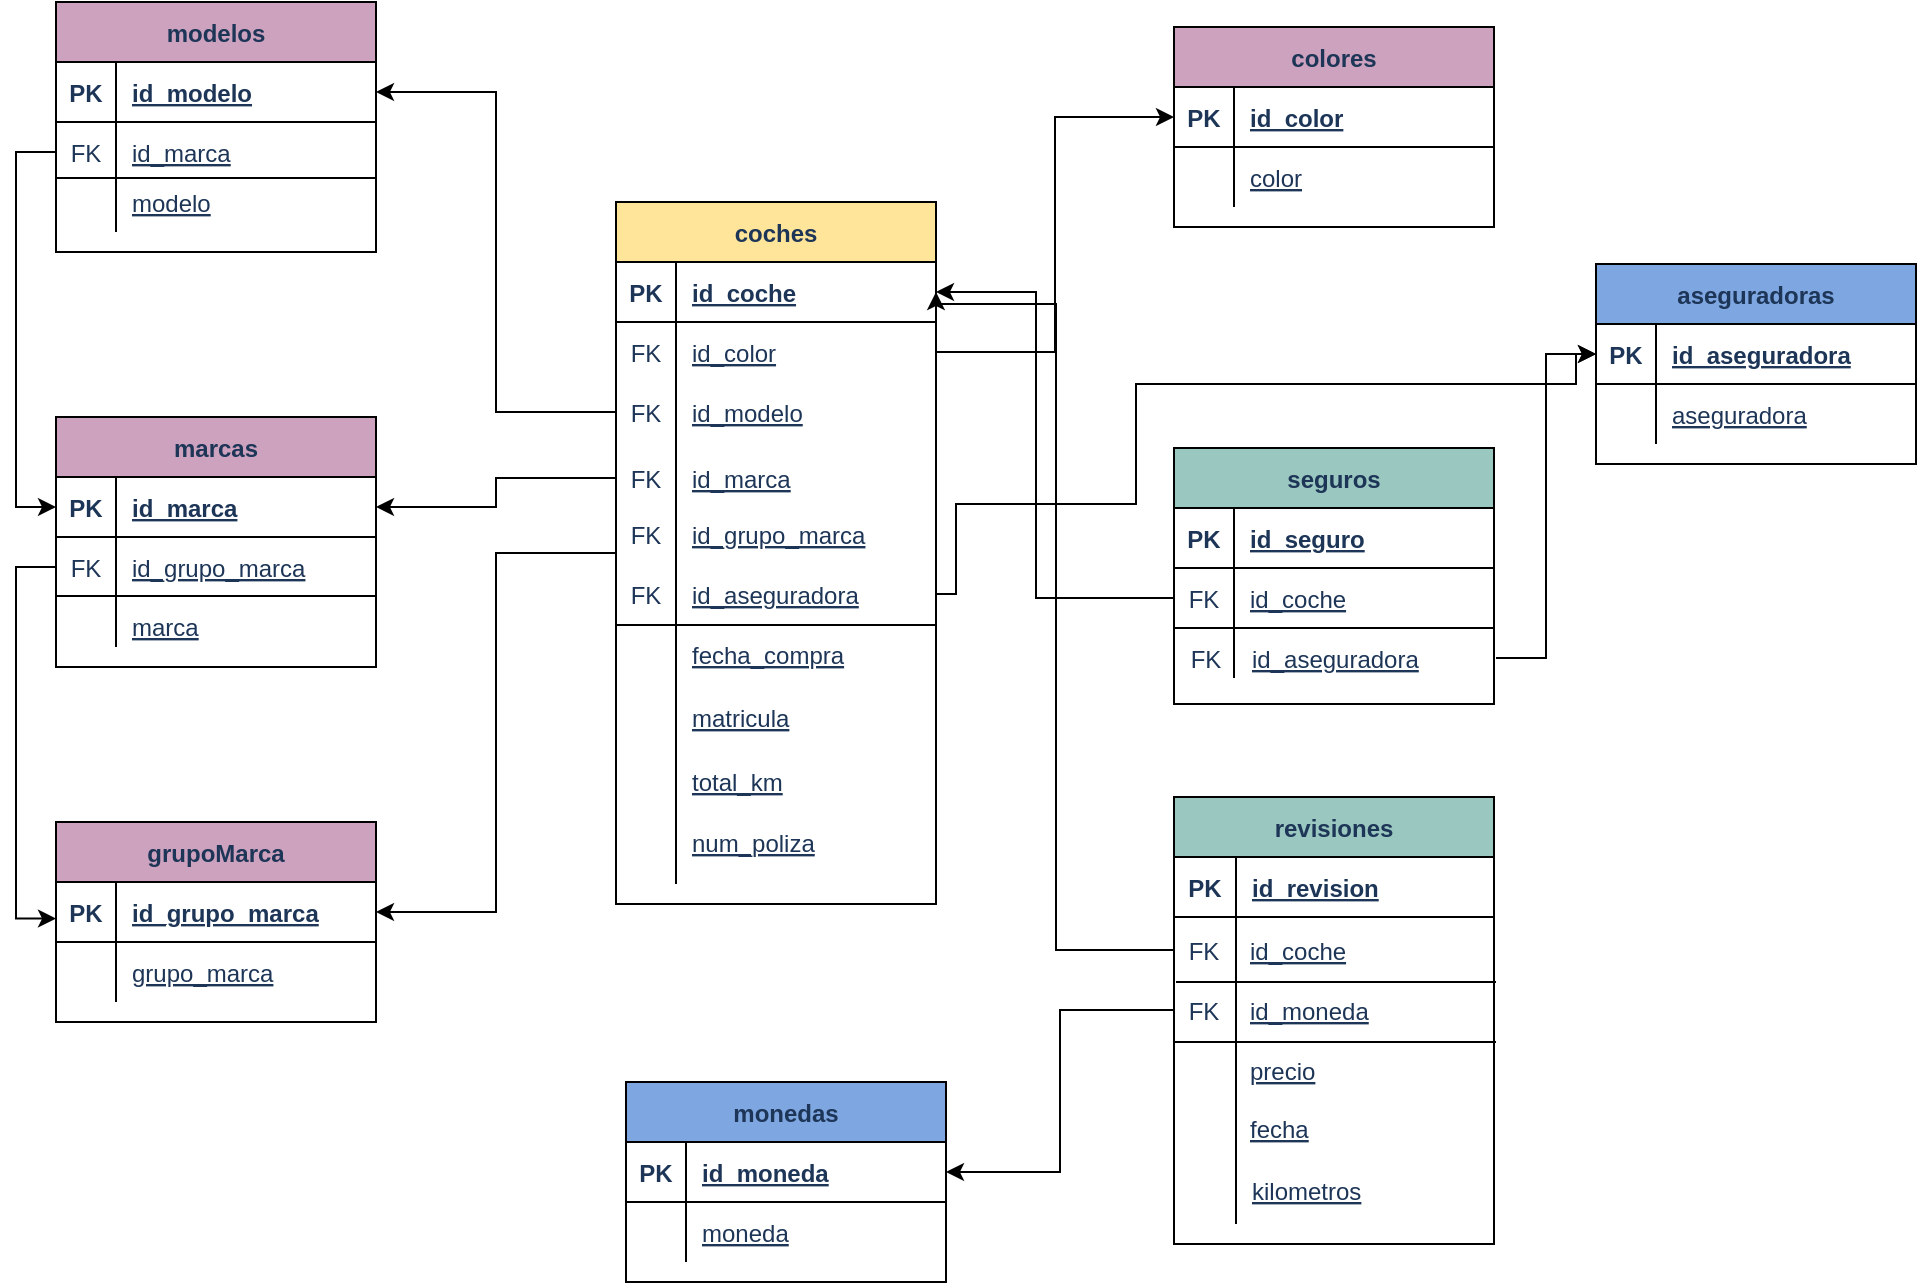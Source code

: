 <mxfile version="20.3.0" type="device"><diagram id="R2lEEEUBdFMjLlhIrx00" name="Page-1"><mxGraphModel dx="1325" dy="1385" grid="0" gridSize="10" guides="1" tooltips="1" connect="1" arrows="1" fold="1" page="0" pageScale="1" pageWidth="1100" pageHeight="850" background="#FFFFFF" math="0" shadow="0" extFonts="Permanent Marker^https://fonts.googleapis.com/css?family=Permanent+Marker"><root><mxCell id="0"/><mxCell id="1" parent="0"/><mxCell id="XB_DXnhtGI7jEv6hA_KQ-132" style="edgeStyle=orthogonalEdgeStyle;rounded=0;orthogonalLoop=1;jettySize=auto;html=1;entryX=1;entryY=0.5;entryDx=0;entryDy=0;strokeColor=#000000;fontColor=#1D3557;labelBackgroundColor=#F1FAEE;" parent="1" source="C-vyLk0tnHw3VtMMgP7b-13" target="XB_DXnhtGI7jEv6hA_KQ-62" edge="1"><mxGeometry relative="1" as="geometry"/></mxCell><mxCell id="C-vyLk0tnHw3VtMMgP7b-13" value="coches" style="shape=table;startSize=30;container=1;collapsible=1;childLayout=tableLayout;fixedRows=1;rowLines=0;fontStyle=1;align=center;resizeLast=1;fillColor=#FFE599;strokeColor=#000000;fontColor=#1D3557;rounded=0;" parent="1" vertex="1"><mxGeometry x="376" y="191" width="160" height="351" as="geometry"/></mxCell><mxCell id="C-vyLk0tnHw3VtMMgP7b-14" value="" style="shape=partialRectangle;collapsible=0;dropTarget=0;pointerEvents=0;fillColor=none;points=[[0,0.5],[1,0.5]];portConstraint=eastwest;top=0;left=0;right=0;bottom=1;strokeColor=#000000;fontColor=#1D3557;rounded=0;" parent="C-vyLk0tnHw3VtMMgP7b-13" vertex="1"><mxGeometry y="30" width="160" height="30" as="geometry"/></mxCell><mxCell id="C-vyLk0tnHw3VtMMgP7b-15" value="PK" style="shape=partialRectangle;overflow=hidden;connectable=0;fillColor=none;top=0;left=0;bottom=0;right=0;fontStyle=1;strokeColor=#000000;fontColor=#1D3557;rounded=0;" parent="C-vyLk0tnHw3VtMMgP7b-14" vertex="1"><mxGeometry width="30" height="30" as="geometry"><mxRectangle width="30" height="30" as="alternateBounds"/></mxGeometry></mxCell><mxCell id="C-vyLk0tnHw3VtMMgP7b-16" value="id_coche" style="shape=partialRectangle;overflow=hidden;connectable=0;fillColor=none;top=0;left=0;bottom=0;right=0;align=left;spacingLeft=6;fontStyle=5;strokeColor=#000000;fontColor=#1D3557;rounded=0;" parent="C-vyLk0tnHw3VtMMgP7b-14" vertex="1"><mxGeometry x="30" width="130" height="30" as="geometry"><mxRectangle width="130" height="30" as="alternateBounds"/></mxGeometry></mxCell><mxCell id="C-vyLk0tnHw3VtMMgP7b-17" value="" style="shape=partialRectangle;collapsible=0;dropTarget=0;pointerEvents=0;fillColor=none;points=[[0,0.5],[1,0.5]];portConstraint=eastwest;top=0;left=0;right=0;bottom=0;strokeColor=#000000;fontColor=#1D3557;rounded=0;" parent="C-vyLk0tnHw3VtMMgP7b-13" vertex="1"><mxGeometry y="60" width="160" height="30" as="geometry"/></mxCell><mxCell id="C-vyLk0tnHw3VtMMgP7b-18" value="FK" style="shape=partialRectangle;overflow=hidden;connectable=0;fillColor=none;top=0;left=0;bottom=0;right=0;strokeColor=#000000;fontColor=#1D3557;rounded=0;" parent="C-vyLk0tnHw3VtMMgP7b-17" vertex="1"><mxGeometry width="30" height="30" as="geometry"><mxRectangle width="30" height="30" as="alternateBounds"/></mxGeometry></mxCell><mxCell id="C-vyLk0tnHw3VtMMgP7b-19" value="id_color" style="shape=partialRectangle;overflow=hidden;connectable=0;fillColor=none;top=0;left=0;bottom=0;right=0;align=left;spacingLeft=6;fontStyle=4;strokeColor=#000000;fontColor=#1D3557;rounded=0;" parent="C-vyLk0tnHw3VtMMgP7b-17" vertex="1"><mxGeometry x="30" width="130" height="30" as="geometry"><mxRectangle width="130" height="30" as="alternateBounds"/></mxGeometry></mxCell><mxCell id="C-vyLk0tnHw3VtMMgP7b-20" value="" style="shape=partialRectangle;collapsible=0;dropTarget=0;pointerEvents=0;fillColor=none;points=[[0,0.5],[1,0.5]];portConstraint=eastwest;top=0;left=0;right=0;bottom=0;strokeColor=#000000;fontColor=#1D3557;rounded=0;" parent="C-vyLk0tnHw3VtMMgP7b-13" vertex="1"><mxGeometry y="90" width="160" height="30" as="geometry"/></mxCell><mxCell id="C-vyLk0tnHw3VtMMgP7b-21" value="FK" style="shape=partialRectangle;overflow=hidden;connectable=0;fillColor=none;top=0;left=0;bottom=0;right=0;strokeColor=#000000;fontColor=#1D3557;rounded=0;" parent="C-vyLk0tnHw3VtMMgP7b-20" vertex="1"><mxGeometry width="30" height="30" as="geometry"><mxRectangle width="30" height="30" as="alternateBounds"/></mxGeometry></mxCell><mxCell id="C-vyLk0tnHw3VtMMgP7b-22" value="id_modelo" style="shape=partialRectangle;overflow=hidden;connectable=0;fillColor=none;top=0;left=0;bottom=0;right=0;align=left;spacingLeft=6;fontStyle=4;strokeColor=#000000;fontColor=#1D3557;rounded=0;" parent="C-vyLk0tnHw3VtMMgP7b-20" vertex="1"><mxGeometry x="30" width="130" height="30" as="geometry"><mxRectangle width="130" height="30" as="alternateBounds"/></mxGeometry></mxCell><mxCell id="C-vyLk0tnHw3VtMMgP7b-23" value="colores" style="shape=table;startSize=30;container=1;collapsible=1;childLayout=tableLayout;fixedRows=1;rowLines=0;fontStyle=1;align=center;resizeLast=1;fillColor=#CDA2BE;strokeColor=#000000;fontColor=#1D3557;rounded=0;" parent="1" vertex="1"><mxGeometry x="655" y="103.5" width="160" height="100" as="geometry"/></mxCell><mxCell id="C-vyLk0tnHw3VtMMgP7b-24" value="" style="shape=partialRectangle;collapsible=0;dropTarget=0;pointerEvents=0;fillColor=none;points=[[0,0.5],[1,0.5]];portConstraint=eastwest;top=0;left=0;right=0;bottom=1;strokeColor=#000000;fontColor=#1D3557;rounded=0;" parent="C-vyLk0tnHw3VtMMgP7b-23" vertex="1"><mxGeometry y="30" width="160" height="30" as="geometry"/></mxCell><mxCell id="C-vyLk0tnHw3VtMMgP7b-25" value="PK" style="shape=partialRectangle;overflow=hidden;connectable=0;fillColor=none;top=0;left=0;bottom=0;right=0;fontStyle=1;strokeColor=#000000;fontColor=#1D3557;rounded=0;" parent="C-vyLk0tnHw3VtMMgP7b-24" vertex="1"><mxGeometry width="30" height="30" as="geometry"><mxRectangle width="30" height="30" as="alternateBounds"/></mxGeometry></mxCell><mxCell id="C-vyLk0tnHw3VtMMgP7b-26" value="id_color" style="shape=partialRectangle;overflow=hidden;connectable=0;fillColor=none;top=0;left=0;bottom=0;right=0;align=left;spacingLeft=6;fontStyle=5;strokeColor=#000000;fontColor=#1D3557;rounded=0;" parent="C-vyLk0tnHw3VtMMgP7b-24" vertex="1"><mxGeometry x="30" width="130" height="30" as="geometry"><mxRectangle width="130" height="30" as="alternateBounds"/></mxGeometry></mxCell><mxCell id="C-vyLk0tnHw3VtMMgP7b-27" value="" style="shape=partialRectangle;collapsible=0;dropTarget=0;pointerEvents=0;fillColor=none;points=[[0,0.5],[1,0.5]];portConstraint=eastwest;top=0;left=0;right=0;bottom=0;strokeColor=#000000;fontColor=#1D3557;rounded=0;" parent="C-vyLk0tnHw3VtMMgP7b-23" vertex="1"><mxGeometry y="60" width="160" height="30" as="geometry"/></mxCell><mxCell id="C-vyLk0tnHw3VtMMgP7b-28" value="" style="shape=partialRectangle;overflow=hidden;connectable=0;fillColor=none;top=0;left=0;bottom=0;right=0;strokeColor=#000000;fontColor=#1D3557;rounded=0;" parent="C-vyLk0tnHw3VtMMgP7b-27" vertex="1"><mxGeometry width="30" height="30" as="geometry"><mxRectangle width="30" height="30" as="alternateBounds"/></mxGeometry></mxCell><mxCell id="C-vyLk0tnHw3VtMMgP7b-29" value="color" style="shape=partialRectangle;overflow=hidden;connectable=0;fillColor=none;top=0;left=0;bottom=0;right=0;align=left;spacingLeft=6;fontStyle=4;strokeColor=#000000;fontColor=#1D3557;rounded=0;" parent="C-vyLk0tnHw3VtMMgP7b-27" vertex="1"><mxGeometry x="30" width="130" height="30" as="geometry"><mxRectangle width="130" height="30" as="alternateBounds"/></mxGeometry></mxCell><mxCell id="XB_DXnhtGI7jEv6hA_KQ-11" value="" style="endArrow=none;html=1;rounded=0;strokeColor=#000000;fontColor=#1D3557;labelBackgroundColor=#F1FAEE;" parent="1" edge="1"><mxGeometry width="50" height="50" relative="1" as="geometry"><mxPoint x="406" y="532" as="sourcePoint"/><mxPoint x="406" y="261" as="targetPoint"/></mxGeometry></mxCell><mxCell id="XB_DXnhtGI7jEv6hA_KQ-21" value="" style="endArrow=none;html=1;rounded=0;strokeColor=#000000;fontColor=#1D3557;labelBackgroundColor=#F1FAEE;" parent="1" edge="1"><mxGeometry width="50" height="50" relative="1" as="geometry"><mxPoint x="376" y="402.55" as="sourcePoint"/><mxPoint x="536" y="402.55" as="targetPoint"/></mxGeometry></mxCell><mxCell id="XB_DXnhtGI7jEv6hA_KQ-23" value="matricula" style="shape=partialRectangle;overflow=hidden;connectable=0;fillColor=none;top=0;left=0;bottom=0;right=0;align=left;spacingLeft=6;fontStyle=4;strokeColor=#000000;fontColor=#1D3557;rounded=0;" parent="1" vertex="1"><mxGeometry x="406" y="432" width="129.64" height="33" as="geometry"><mxRectangle width="220" height="30" as="alternateBounds"/></mxGeometry></mxCell><mxCell id="XB_DXnhtGI7jEv6hA_KQ-24" value="fecha_compra" style="shape=partialRectangle;overflow=hidden;connectable=0;fillColor=none;top=0;left=0;bottom=0;right=0;align=left;spacingLeft=6;fontStyle=4;strokeColor=#000000;fontColor=#1D3557;rounded=0;" parent="1" vertex="1"><mxGeometry x="406" y="402" width="110" height="30" as="geometry"><mxRectangle width="220" height="30" as="alternateBounds"/></mxGeometry></mxCell><mxCell id="XB_DXnhtGI7jEv6hA_KQ-25" value="total_km" style="shape=partialRectangle;overflow=hidden;connectable=0;fillColor=none;top=0;left=0;bottom=0;right=0;align=left;spacingLeft=6;fontStyle=4;strokeColor=#000000;fontColor=#1D3557;rounded=0;" parent="1" vertex="1"><mxGeometry x="406" y="465" width="121.79" height="31" as="geometry"><mxRectangle width="220" height="30" as="alternateBounds"/></mxGeometry></mxCell><mxCell id="XB_DXnhtGI7jEv6hA_KQ-30" value="modelos" style="shape=table;startSize=30;container=1;collapsible=1;childLayout=tableLayout;fixedRows=1;rowLines=0;fontStyle=1;align=center;resizeLast=1;fillColor=#CDA2BE;strokeColor=#000000;fontColor=#1D3557;rounded=0;" parent="1" vertex="1"><mxGeometry x="96" y="91" width="160" height="125" as="geometry"><mxRectangle x="160" y="89" width="84" height="30" as="alternateBounds"/></mxGeometry></mxCell><mxCell id="XB_DXnhtGI7jEv6hA_KQ-31" value="" style="shape=partialRectangle;collapsible=0;dropTarget=0;pointerEvents=0;fillColor=none;points=[[0,0.5],[1,0.5]];portConstraint=eastwest;top=0;left=0;right=0;bottom=1;strokeColor=#000000;fontColor=#1D3557;rounded=0;" parent="XB_DXnhtGI7jEv6hA_KQ-30" vertex="1"><mxGeometry y="30" width="160" height="30" as="geometry"/></mxCell><mxCell id="XB_DXnhtGI7jEv6hA_KQ-32" value="PK" style="shape=partialRectangle;overflow=hidden;connectable=0;fillColor=none;top=0;left=0;bottom=0;right=0;fontStyle=1;strokeColor=#000000;fontColor=#1D3557;rounded=0;" parent="XB_DXnhtGI7jEv6hA_KQ-31" vertex="1"><mxGeometry width="30" height="30" as="geometry"><mxRectangle width="30" height="30" as="alternateBounds"/></mxGeometry></mxCell><mxCell id="XB_DXnhtGI7jEv6hA_KQ-33" value="id_modelo" style="shape=partialRectangle;overflow=hidden;connectable=0;fillColor=none;top=0;left=0;bottom=0;right=0;align=left;spacingLeft=6;fontStyle=5;strokeColor=#000000;fontColor=#1D3557;rounded=0;" parent="XB_DXnhtGI7jEv6hA_KQ-31" vertex="1"><mxGeometry x="30" width="130" height="30" as="geometry"><mxRectangle width="130" height="30" as="alternateBounds"/></mxGeometry></mxCell><mxCell id="XB_DXnhtGI7jEv6hA_KQ-34" value="" style="shape=partialRectangle;collapsible=0;dropTarget=0;pointerEvents=0;fillColor=none;points=[[0,0.5],[1,0.5]];portConstraint=eastwest;top=0;left=0;right=0;bottom=0;strokeColor=#000000;fontColor=#1D3557;rounded=0;" parent="XB_DXnhtGI7jEv6hA_KQ-30" vertex="1"><mxGeometry y="60" width="160" height="30" as="geometry"/></mxCell><mxCell id="XB_DXnhtGI7jEv6hA_KQ-35" value="FK" style="shape=partialRectangle;overflow=hidden;connectable=0;fillColor=none;top=0;left=0;bottom=0;right=0;strokeColor=#000000;fontColor=#1D3557;rounded=0;" parent="XB_DXnhtGI7jEv6hA_KQ-34" vertex="1"><mxGeometry width="30" height="30" as="geometry"><mxRectangle width="30" height="30" as="alternateBounds"/></mxGeometry></mxCell><mxCell id="XB_DXnhtGI7jEv6hA_KQ-36" value="id_marca" style="shape=partialRectangle;overflow=hidden;connectable=0;fillColor=none;top=0;left=0;bottom=0;right=0;align=left;spacingLeft=6;fontStyle=4;strokeColor=#000000;fontColor=#1D3557;rounded=0;" parent="XB_DXnhtGI7jEv6hA_KQ-34" vertex="1"><mxGeometry x="30" width="130" height="30" as="geometry"><mxRectangle width="130" height="30" as="alternateBounds"/></mxGeometry></mxCell><mxCell id="XB_DXnhtGI7jEv6hA_KQ-37" value="modelo" style="shape=partialRectangle;overflow=hidden;connectable=0;fillColor=none;top=0;left=0;bottom=0;right=0;align=left;spacingLeft=6;fontStyle=4;strokeColor=#000000;fontColor=#1D3557;rounded=0;" parent="1" vertex="1"><mxGeometry x="126" y="176" width="130" height="30" as="geometry"><mxRectangle width="130" height="30" as="alternateBounds"/></mxGeometry></mxCell><mxCell id="XB_DXnhtGI7jEv6hA_KQ-39" value="" style="endArrow=none;html=1;rounded=0;strokeColor=#000000;fontColor=#1D3557;labelBackgroundColor=#F1FAEE;" parent="1" edge="1"><mxGeometry width="50" height="50" relative="1" as="geometry"><mxPoint x="96" y="179" as="sourcePoint"/><mxPoint x="256" y="179" as="targetPoint"/></mxGeometry></mxCell><mxCell id="XB_DXnhtGI7jEv6hA_KQ-40" value="" style="endArrow=none;html=1;rounded=0;strokeColor=#000000;fontColor=#1D3557;labelBackgroundColor=#F1FAEE;" parent="1" edge="1"><mxGeometry width="50" height="50" relative="1" as="geometry"><mxPoint x="126" y="126" as="sourcePoint"/><mxPoint x="126" y="206" as="targetPoint"/></mxGeometry></mxCell><mxCell id="XB_DXnhtGI7jEv6hA_KQ-41" value="marcas" style="shape=table;startSize=30;container=1;collapsible=1;childLayout=tableLayout;fixedRows=1;rowLines=0;fontStyle=1;align=center;resizeLast=1;fillColor=#CDA2BE;strokeColor=#000000;fontColor=#1D3557;rounded=0;" parent="1" vertex="1"><mxGeometry x="96" y="298.5" width="160" height="125" as="geometry"/></mxCell><mxCell id="XB_DXnhtGI7jEv6hA_KQ-42" value="" style="shape=partialRectangle;collapsible=0;dropTarget=0;pointerEvents=0;fillColor=none;points=[[0,0.5],[1,0.5]];portConstraint=eastwest;top=0;left=0;right=0;bottom=1;strokeColor=#000000;fontColor=#1D3557;rounded=0;" parent="XB_DXnhtGI7jEv6hA_KQ-41" vertex="1"><mxGeometry y="30" width="160" height="30" as="geometry"/></mxCell><mxCell id="XB_DXnhtGI7jEv6hA_KQ-43" value="PK" style="shape=partialRectangle;overflow=hidden;connectable=0;fillColor=none;top=0;left=0;bottom=0;right=0;fontStyle=1;strokeColor=#000000;fontColor=#1D3557;rounded=0;" parent="XB_DXnhtGI7jEv6hA_KQ-42" vertex="1"><mxGeometry width="30" height="30" as="geometry"><mxRectangle width="30" height="30" as="alternateBounds"/></mxGeometry></mxCell><mxCell id="XB_DXnhtGI7jEv6hA_KQ-44" value="id_marca" style="shape=partialRectangle;overflow=hidden;connectable=0;fillColor=none;top=0;left=0;bottom=0;right=0;align=left;spacingLeft=6;fontStyle=5;strokeColor=#000000;fontColor=#1D3557;rounded=0;" parent="XB_DXnhtGI7jEv6hA_KQ-42" vertex="1"><mxGeometry x="30" width="130" height="30" as="geometry"><mxRectangle width="130" height="30" as="alternateBounds"/></mxGeometry></mxCell><mxCell id="XB_DXnhtGI7jEv6hA_KQ-45" value="" style="shape=partialRectangle;collapsible=0;dropTarget=0;pointerEvents=0;fillColor=none;points=[[0,0.5],[1,0.5]];portConstraint=eastwest;top=0;left=0;right=0;bottom=0;strokeColor=#000000;fontColor=#1D3557;rounded=0;" parent="XB_DXnhtGI7jEv6hA_KQ-41" vertex="1"><mxGeometry y="60" width="160" height="30" as="geometry"/></mxCell><mxCell id="XB_DXnhtGI7jEv6hA_KQ-46" value="FK" style="shape=partialRectangle;overflow=hidden;connectable=0;fillColor=none;top=0;left=0;bottom=0;right=0;strokeColor=#000000;fontColor=#1D3557;rounded=0;" parent="XB_DXnhtGI7jEv6hA_KQ-45" vertex="1"><mxGeometry width="30" height="30" as="geometry"><mxRectangle width="30" height="30" as="alternateBounds"/></mxGeometry></mxCell><mxCell id="XB_DXnhtGI7jEv6hA_KQ-47" value="id_grupo_marca" style="shape=partialRectangle;overflow=hidden;connectable=0;fillColor=none;top=0;left=0;bottom=0;right=0;align=left;spacingLeft=6;fontStyle=4;strokeColor=#000000;fontColor=#1D3557;rounded=0;" parent="XB_DXnhtGI7jEv6hA_KQ-45" vertex="1"><mxGeometry x="30" width="130" height="30" as="geometry"><mxRectangle width="130" height="30" as="alternateBounds"/></mxGeometry></mxCell><mxCell id="XB_DXnhtGI7jEv6hA_KQ-48" value="marca" style="shape=partialRectangle;overflow=hidden;connectable=0;fillColor=none;top=0;left=0;bottom=0;right=0;align=left;spacingLeft=6;fontStyle=4;strokeColor=#000000;fontColor=#1D3557;rounded=0;" parent="1" vertex="1"><mxGeometry x="126" y="388" width="130" height="30" as="geometry"><mxRectangle width="130" height="30" as="alternateBounds"/></mxGeometry></mxCell><mxCell id="XB_DXnhtGI7jEv6hA_KQ-49" value="" style="endArrow=none;html=1;rounded=0;strokeColor=#000000;fontColor=#1D3557;labelBackgroundColor=#F1FAEE;" parent="1" edge="1"><mxGeometry width="50" height="50" relative="1" as="geometry"><mxPoint x="96" y="388" as="sourcePoint"/><mxPoint x="256" y="388" as="targetPoint"/></mxGeometry></mxCell><mxCell id="XB_DXnhtGI7jEv6hA_KQ-50" value="" style="endArrow=none;html=1;rounded=0;strokeColor=#000000;fontColor=#1D3557;labelBackgroundColor=#F1FAEE;" parent="1" edge="1"><mxGeometry width="50" height="50" relative="1" as="geometry"><mxPoint x="126" y="333.5" as="sourcePoint"/><mxPoint x="126" y="413.5" as="targetPoint"/></mxGeometry></mxCell><mxCell id="XB_DXnhtGI7jEv6hA_KQ-61" value="grupoMarca" style="shape=table;startSize=30;container=1;collapsible=1;childLayout=tableLayout;fixedRows=1;rowLines=0;fontStyle=1;align=center;resizeLast=1;fillColor=#CDA2BE;strokeColor=#000000;fontColor=#1D3557;rounded=0;" parent="1" vertex="1"><mxGeometry x="96" y="501" width="160" height="100" as="geometry"/></mxCell><mxCell id="XB_DXnhtGI7jEv6hA_KQ-62" value="" style="shape=partialRectangle;collapsible=0;dropTarget=0;pointerEvents=0;fillColor=none;points=[[0,0.5],[1,0.5]];portConstraint=eastwest;top=0;left=0;right=0;bottom=1;strokeColor=#000000;fontColor=#1D3557;rounded=0;" parent="XB_DXnhtGI7jEv6hA_KQ-61" vertex="1"><mxGeometry y="30" width="160" height="30" as="geometry"/></mxCell><mxCell id="XB_DXnhtGI7jEv6hA_KQ-63" value="PK" style="shape=partialRectangle;overflow=hidden;connectable=0;fillColor=none;top=0;left=0;bottom=0;right=0;fontStyle=1;strokeColor=#000000;fontColor=#1D3557;rounded=0;" parent="XB_DXnhtGI7jEv6hA_KQ-62" vertex="1"><mxGeometry width="30" height="30" as="geometry"><mxRectangle width="30" height="30" as="alternateBounds"/></mxGeometry></mxCell><mxCell id="XB_DXnhtGI7jEv6hA_KQ-64" value="id_grupo_marca" style="shape=partialRectangle;overflow=hidden;connectable=0;fillColor=none;top=0;left=0;bottom=0;right=0;align=left;spacingLeft=6;fontStyle=5;strokeColor=#000000;fontColor=#1D3557;rounded=0;" parent="XB_DXnhtGI7jEv6hA_KQ-62" vertex="1"><mxGeometry x="30" width="130" height="30" as="geometry"><mxRectangle width="130" height="30" as="alternateBounds"/></mxGeometry></mxCell><mxCell id="XB_DXnhtGI7jEv6hA_KQ-65" value="" style="shape=partialRectangle;collapsible=0;dropTarget=0;pointerEvents=0;fillColor=none;points=[[0,0.5],[1,0.5]];portConstraint=eastwest;top=0;left=0;right=0;bottom=0;strokeColor=#000000;fontColor=#1D3557;rounded=0;" parent="XB_DXnhtGI7jEv6hA_KQ-61" vertex="1"><mxGeometry y="60" width="160" height="30" as="geometry"/></mxCell><mxCell id="XB_DXnhtGI7jEv6hA_KQ-66" value="" style="shape=partialRectangle;overflow=hidden;connectable=0;fillColor=none;top=0;left=0;bottom=0;right=0;strokeColor=#000000;fontColor=#1D3557;rounded=0;" parent="XB_DXnhtGI7jEv6hA_KQ-65" vertex="1"><mxGeometry width="30" height="30" as="geometry"><mxRectangle width="30" height="30" as="alternateBounds"/></mxGeometry></mxCell><mxCell id="XB_DXnhtGI7jEv6hA_KQ-67" value="grupo_marca" style="shape=partialRectangle;overflow=hidden;connectable=0;fillColor=none;top=0;left=0;bottom=0;right=0;align=left;spacingLeft=6;fontStyle=4;strokeColor=#000000;fontColor=#1D3557;rounded=0;" parent="XB_DXnhtGI7jEv6hA_KQ-65" vertex="1"><mxGeometry x="30" width="130" height="30" as="geometry"><mxRectangle width="130" height="30" as="alternateBounds"/></mxGeometry></mxCell><mxCell id="XB_DXnhtGI7jEv6hA_KQ-76" value="revisiones" style="shape=table;startSize=30;container=1;collapsible=1;childLayout=tableLayout;fixedRows=1;rowLines=0;fontStyle=1;align=center;resizeLast=1;fillColor=#9AC7BF;strokeColor=#000000;fontColor=#1D3557;rounded=0;" parent="1" vertex="1"><mxGeometry x="655" y="488.5" width="160" height="223.5" as="geometry"/></mxCell><mxCell id="XB_DXnhtGI7jEv6hA_KQ-77" value="" style="shape=partialRectangle;collapsible=0;dropTarget=0;pointerEvents=0;fillColor=none;points=[[0,0.5],[1,0.5]];portConstraint=eastwest;top=0;left=0;right=0;bottom=1;strokeColor=#000000;fontColor=#1D3557;rounded=0;" parent="XB_DXnhtGI7jEv6hA_KQ-76" vertex="1"><mxGeometry y="30" width="160" height="30" as="geometry"/></mxCell><mxCell id="XB_DXnhtGI7jEv6hA_KQ-78" value="PK" style="shape=partialRectangle;overflow=hidden;connectable=0;fillColor=none;top=0;left=0;bottom=0;right=0;fontStyle=1;strokeColor=#000000;fontColor=#1D3557;rounded=0;" parent="XB_DXnhtGI7jEv6hA_KQ-77" vertex="1"><mxGeometry width="31" height="30" as="geometry"><mxRectangle width="31" height="30" as="alternateBounds"/></mxGeometry></mxCell><mxCell id="XB_DXnhtGI7jEv6hA_KQ-79" value="id_revision" style="shape=partialRectangle;overflow=hidden;connectable=0;fillColor=none;top=0;left=0;bottom=0;right=0;align=left;spacingLeft=6;fontStyle=5;strokeColor=#000000;fontColor=#1D3557;rounded=0;" parent="XB_DXnhtGI7jEv6hA_KQ-77" vertex="1"><mxGeometry x="31" width="129" height="30" as="geometry"><mxRectangle width="129" height="30" as="alternateBounds"/></mxGeometry></mxCell><mxCell id="XB_DXnhtGI7jEv6hA_KQ-80" value="" style="shape=partialRectangle;collapsible=0;dropTarget=0;pointerEvents=0;fillColor=none;points=[[0,0.5],[1,0.5]];portConstraint=eastwest;top=0;left=0;right=0;bottom=0;strokeColor=#000000;fontColor=#1D3557;rounded=0;" parent="XB_DXnhtGI7jEv6hA_KQ-76" vertex="1"><mxGeometry y="60" width="160" height="30" as="geometry"/></mxCell><mxCell id="XB_DXnhtGI7jEv6hA_KQ-81" value="" style="shape=partialRectangle;overflow=hidden;connectable=0;fillColor=none;top=0;left=0;bottom=0;right=0;fontStyle=1;strokeColor=#000000;fontColor=#1D3557;rounded=0;" parent="XB_DXnhtGI7jEv6hA_KQ-80" vertex="1"><mxGeometry width="31" height="30" as="geometry"><mxRectangle width="31" height="30" as="alternateBounds"/></mxGeometry></mxCell><mxCell id="XB_DXnhtGI7jEv6hA_KQ-82" value="" style="shape=partialRectangle;overflow=hidden;connectable=0;fillColor=none;top=0;left=0;bottom=0;right=0;align=left;spacingLeft=6;fontStyle=5;strokeColor=#000000;fontColor=#1D3557;rounded=0;" parent="XB_DXnhtGI7jEv6hA_KQ-80" vertex="1"><mxGeometry x="31" width="129" height="30" as="geometry"><mxRectangle width="129" height="30" as="alternateBounds"/></mxGeometry></mxCell><mxCell id="XB_DXnhtGI7jEv6hA_KQ-87" value="seguros" style="shape=table;startSize=30;container=1;collapsible=1;childLayout=tableLayout;fixedRows=1;rowLines=0;fontStyle=1;align=center;resizeLast=1;fillColor=#9AC7BF;strokeColor=#000000;fontColor=#1D3557;rounded=0;" parent="1" vertex="1"><mxGeometry x="655" y="314" width="160" height="128" as="geometry"/></mxCell><mxCell id="XB_DXnhtGI7jEv6hA_KQ-88" value="" style="shape=partialRectangle;collapsible=0;dropTarget=0;pointerEvents=0;fillColor=none;points=[[0,0.5],[1,0.5]];portConstraint=eastwest;top=0;left=0;right=0;bottom=1;strokeColor=#000000;fontColor=#1D3557;rounded=0;" parent="XB_DXnhtGI7jEv6hA_KQ-87" vertex="1"><mxGeometry y="30" width="160" height="30" as="geometry"/></mxCell><mxCell id="XB_DXnhtGI7jEv6hA_KQ-89" value="PK" style="shape=partialRectangle;overflow=hidden;connectable=0;fillColor=none;top=0;left=0;bottom=0;right=0;fontStyle=1;strokeColor=#000000;fontColor=#1D3557;rounded=0;" parent="XB_DXnhtGI7jEv6hA_KQ-88" vertex="1"><mxGeometry width="30" height="30" as="geometry"><mxRectangle width="30" height="30" as="alternateBounds"/></mxGeometry></mxCell><mxCell id="XB_DXnhtGI7jEv6hA_KQ-90" value="id_seguro" style="shape=partialRectangle;overflow=hidden;connectable=0;fillColor=none;top=0;left=0;bottom=0;right=0;align=left;spacingLeft=6;fontStyle=5;strokeColor=#000000;fontColor=#1D3557;rounded=0;" parent="XB_DXnhtGI7jEv6hA_KQ-88" vertex="1"><mxGeometry x="30" width="130" height="30" as="geometry"><mxRectangle width="130" height="30" as="alternateBounds"/></mxGeometry></mxCell><mxCell id="XB_DXnhtGI7jEv6hA_KQ-91" value="" style="shape=partialRectangle;collapsible=0;dropTarget=0;pointerEvents=0;fillColor=none;points=[[0,0.5],[1,0.5]];portConstraint=eastwest;top=0;left=0;right=0;bottom=0;strokeColor=#000000;fontColor=#1D3557;rounded=0;" parent="XB_DXnhtGI7jEv6hA_KQ-87" vertex="1"><mxGeometry y="60" width="160" height="30" as="geometry"/></mxCell><mxCell id="XB_DXnhtGI7jEv6hA_KQ-92" value="FK" style="shape=partialRectangle;overflow=hidden;connectable=0;fillColor=none;top=0;left=0;bottom=0;right=0;strokeColor=#000000;fontColor=#1D3557;rounded=0;" parent="XB_DXnhtGI7jEv6hA_KQ-91" vertex="1"><mxGeometry width="30" height="30" as="geometry"><mxRectangle width="30" height="30" as="alternateBounds"/></mxGeometry></mxCell><mxCell id="XB_DXnhtGI7jEv6hA_KQ-93" value="id_coche" style="shape=partialRectangle;overflow=hidden;connectable=0;fillColor=none;top=0;left=0;bottom=0;right=0;align=left;spacingLeft=6;fontStyle=4;strokeColor=#000000;fontColor=#1D3557;rounded=0;" parent="XB_DXnhtGI7jEv6hA_KQ-91" vertex="1"><mxGeometry x="30" width="130" height="30" as="geometry"><mxRectangle width="130" height="30" as="alternateBounds"/></mxGeometry></mxCell><mxCell id="XB_DXnhtGI7jEv6hA_KQ-95" value="" style="endArrow=none;html=1;rounded=0;strokeColor=#000000;fontColor=#1D3557;labelBackgroundColor=#F1FAEE;" parent="1" edge="1"><mxGeometry width="50" height="50" relative="1" as="geometry"><mxPoint x="655" y="404" as="sourcePoint"/><mxPoint x="815" y="404" as="targetPoint"/></mxGeometry></mxCell><mxCell id="XB_DXnhtGI7jEv6hA_KQ-96" value="" style="endArrow=none;html=1;rounded=0;strokeColor=#000000;fontColor=#1D3557;labelBackgroundColor=#F1FAEE;" parent="1" edge="1"><mxGeometry width="50" height="50" relative="1" as="geometry"><mxPoint x="685" y="349" as="sourcePoint"/><mxPoint x="685" y="429" as="targetPoint"/></mxGeometry></mxCell><mxCell id="XB_DXnhtGI7jEv6hA_KQ-98" value="" style="endArrow=none;html=1;rounded=0;strokeColor=#000000;fontColor=#1D3557;labelBackgroundColor=#F1FAEE;" parent="1" edge="1"><mxGeometry width="50" height="50" relative="1" as="geometry"><mxPoint x="656" y="581" as="sourcePoint"/><mxPoint x="816.0" y="581" as="targetPoint"/></mxGeometry></mxCell><mxCell id="XB_DXnhtGI7jEv6hA_KQ-99" value="" style="endArrow=none;html=1;rounded=0;exitX=0.185;exitY=0.049;exitDx=0;exitDy=0;exitPerimeter=0;strokeColor=#000000;fontColor=#1D3557;labelBackgroundColor=#F1FAEE;" parent="1" edge="1"><mxGeometry width="50" height="50" relative="1" as="geometry"><mxPoint x="686" y="519.97" as="sourcePoint"/><mxPoint x="686" y="702" as="targetPoint"/></mxGeometry></mxCell><mxCell id="XB_DXnhtGI7jEv6hA_KQ-100" value="" style="shape=partialRectangle;overflow=hidden;connectable=0;fillColor=none;top=0;left=0;bottom=0;right=0;align=left;spacingLeft=6;fontStyle=4;strokeColor=#000000;fontColor=#1D3557;rounded=0;" parent="1" vertex="1"><mxGeometry x="826" y="632" width="130" height="30" as="geometry"><mxRectangle width="130" height="30" as="alternateBounds"/></mxGeometry></mxCell><mxCell id="XB_DXnhtGI7jEv6hA_KQ-103" value="" style="endArrow=none;html=1;rounded=0;strokeColor=#000000;fontColor=#1D3557;labelBackgroundColor=#F1FAEE;" parent="1" edge="1"><mxGeometry width="50" height="50" relative="1" as="geometry"><mxPoint x="655" y="611" as="sourcePoint"/><mxPoint x="816" y="611" as="targetPoint"/></mxGeometry></mxCell><mxCell id="XB_DXnhtGI7jEv6hA_KQ-104" value="fecha" style="shape=partialRectangle;overflow=hidden;connectable=0;fillColor=none;top=0;left=0;bottom=0;right=0;align=left;spacingLeft=6;fontStyle=4;strokeColor=#000000;fontColor=#1D3557;rounded=0;" parent="1" vertex="1"><mxGeometry x="685" y="639" width="130" height="30" as="geometry"><mxRectangle width="130" height="30" as="alternateBounds"/></mxGeometry></mxCell><mxCell id="XB_DXnhtGI7jEv6hA_KQ-105" value="kilometros" style="shape=partialRectangle;overflow=hidden;connectable=0;fillColor=none;top=0;left=0;bottom=0;right=0;align=left;spacingLeft=6;fontStyle=4;strokeColor=#000000;fontColor=#1D3557;rounded=0;" parent="1" vertex="1"><mxGeometry x="686" y="669" width="129" height="32" as="geometry"><mxRectangle width="130" height="30" as="alternateBounds"/></mxGeometry></mxCell><mxCell id="XB_DXnhtGI7jEv6hA_KQ-106" value="precio" style="shape=partialRectangle;overflow=hidden;connectable=0;fillColor=none;top=0;left=0;bottom=0;right=0;align=left;spacingLeft=6;fontStyle=4;strokeColor=#000000;fontColor=#1D3557;rounded=0;" parent="1" vertex="1"><mxGeometry x="685" y="610" width="130" height="30" as="geometry"><mxRectangle width="130" height="30" as="alternateBounds"/></mxGeometry></mxCell><mxCell id="XB_DXnhtGI7jEv6hA_KQ-109" value="monedas" style="shape=table;startSize=30;container=1;collapsible=1;childLayout=tableLayout;fixedRows=1;rowLines=0;fontStyle=1;align=center;resizeLast=1;fillColor=#7EA6E0;strokeColor=#000000;fontColor=#1D3557;rounded=0;" parent="1" vertex="1"><mxGeometry x="381" y="631" width="160" height="100" as="geometry"/></mxCell><mxCell id="XB_DXnhtGI7jEv6hA_KQ-110" value="" style="shape=partialRectangle;collapsible=0;dropTarget=0;pointerEvents=0;fillColor=none;points=[[0,0.5],[1,0.5]];portConstraint=eastwest;top=0;left=0;right=0;bottom=1;strokeColor=#000000;fontColor=#1D3557;rounded=0;" parent="XB_DXnhtGI7jEv6hA_KQ-109" vertex="1"><mxGeometry y="30" width="160" height="30" as="geometry"/></mxCell><mxCell id="XB_DXnhtGI7jEv6hA_KQ-111" value="PK" style="shape=partialRectangle;overflow=hidden;connectable=0;fillColor=none;top=0;left=0;bottom=0;right=0;fontStyle=1;strokeColor=#000000;fontColor=#1D3557;rounded=0;" parent="XB_DXnhtGI7jEv6hA_KQ-110" vertex="1"><mxGeometry width="30" height="30" as="geometry"><mxRectangle width="30" height="30" as="alternateBounds"/></mxGeometry></mxCell><mxCell id="XB_DXnhtGI7jEv6hA_KQ-112" value="id_moneda" style="shape=partialRectangle;overflow=hidden;connectable=0;fillColor=none;top=0;left=0;bottom=0;right=0;align=left;spacingLeft=6;fontStyle=5;strokeColor=#000000;fontColor=#1D3557;rounded=0;" parent="XB_DXnhtGI7jEv6hA_KQ-110" vertex="1"><mxGeometry x="30" width="130" height="30" as="geometry"><mxRectangle width="130" height="30" as="alternateBounds"/></mxGeometry></mxCell><mxCell id="XB_DXnhtGI7jEv6hA_KQ-113" value="" style="shape=partialRectangle;collapsible=0;dropTarget=0;pointerEvents=0;fillColor=none;points=[[0,0.5],[1,0.5]];portConstraint=eastwest;top=0;left=0;right=0;bottom=0;strokeColor=#000000;fontColor=#1D3557;rounded=0;" parent="XB_DXnhtGI7jEv6hA_KQ-109" vertex="1"><mxGeometry y="60" width="160" height="30" as="geometry"/></mxCell><mxCell id="XB_DXnhtGI7jEv6hA_KQ-114" value="" style="shape=partialRectangle;overflow=hidden;connectable=0;fillColor=none;top=0;left=0;bottom=0;right=0;strokeColor=#000000;fontColor=#1D3557;rounded=0;" parent="XB_DXnhtGI7jEv6hA_KQ-113" vertex="1"><mxGeometry width="30" height="30" as="geometry"><mxRectangle width="30" height="30" as="alternateBounds"/></mxGeometry></mxCell><mxCell id="XB_DXnhtGI7jEv6hA_KQ-115" value="moneda" style="shape=partialRectangle;overflow=hidden;connectable=0;fillColor=none;top=0;left=0;bottom=0;right=0;align=left;spacingLeft=6;fontStyle=4;strokeColor=#000000;fontColor=#1D3557;rounded=0;" parent="XB_DXnhtGI7jEv6hA_KQ-113" vertex="1"><mxGeometry x="30" width="130" height="30" as="geometry"><mxRectangle width="130" height="30" as="alternateBounds"/></mxGeometry></mxCell><mxCell id="XB_DXnhtGI7jEv6hA_KQ-120" style="edgeStyle=orthogonalEdgeStyle;rounded=0;orthogonalLoop=1;jettySize=auto;html=1;exitX=1;exitY=0.5;exitDx=0;exitDy=0;entryX=0;entryY=0.5;entryDx=0;entryDy=0;strokeColor=#000000;fontColor=#1D3557;labelBackgroundColor=#F1FAEE;" parent="1" source="C-vyLk0tnHw3VtMMgP7b-17" target="C-vyLk0tnHw3VtMMgP7b-24" edge="1"><mxGeometry relative="1" as="geometry"/></mxCell><mxCell id="XB_DXnhtGI7jEv6hA_KQ-121" style="edgeStyle=orthogonalEdgeStyle;rounded=0;orthogonalLoop=1;jettySize=auto;html=1;exitX=0;exitY=0.5;exitDx=0;exitDy=0;entryX=1;entryY=0.5;entryDx=0;entryDy=0;strokeColor=#000000;fontColor=#1D3557;labelBackgroundColor=#F1FAEE;" parent="1" source="C-vyLk0tnHw3VtMMgP7b-20" target="XB_DXnhtGI7jEv6hA_KQ-31" edge="1"><mxGeometry relative="1" as="geometry"/></mxCell><mxCell id="XB_DXnhtGI7jEv6hA_KQ-128" style="edgeStyle=orthogonalEdgeStyle;rounded=0;orthogonalLoop=1;jettySize=auto;html=1;entryX=1;entryY=0.5;entryDx=0;entryDy=0;strokeColor=#000000;fontColor=#1D3557;labelBackgroundColor=#F1FAEE;" parent="1" source="XB_DXnhtGI7jEv6hA_KQ-124" target="XB_DXnhtGI7jEv6hA_KQ-42" edge="1"><mxGeometry relative="1" as="geometry"/></mxCell><mxCell id="XB_DXnhtGI7jEv6hA_KQ-124" value="" style="shape=partialRectangle;collapsible=0;dropTarget=0;pointerEvents=0;fillColor=none;points=[[0,0.5],[1,0.5]];portConstraint=eastwest;top=0;left=0;right=0;bottom=0;strokeColor=#000000;fontColor=#1D3557;rounded=0;" parent="1" vertex="1"><mxGeometry x="376" y="314" width="160" height="30" as="geometry"/></mxCell><mxCell id="XB_DXnhtGI7jEv6hA_KQ-125" value="FK" style="shape=partialRectangle;overflow=hidden;connectable=0;fillColor=none;top=0;left=0;bottom=0;right=0;strokeColor=#000000;fontColor=#1D3557;rounded=0;" parent="XB_DXnhtGI7jEv6hA_KQ-124" vertex="1"><mxGeometry width="30" height="30" as="geometry"><mxRectangle width="30" height="30" as="alternateBounds"/></mxGeometry></mxCell><mxCell id="XB_DXnhtGI7jEv6hA_KQ-126" value="id_marca" style="shape=partialRectangle;overflow=hidden;connectable=0;fillColor=none;top=0;left=0;bottom=0;right=0;align=left;spacingLeft=6;fontStyle=4;strokeColor=#000000;fontColor=#1D3557;rounded=0;" parent="XB_DXnhtGI7jEv6hA_KQ-124" vertex="1"><mxGeometry x="30" width="130" height="30" as="geometry"><mxRectangle width="130" height="30" as="alternateBounds"/></mxGeometry></mxCell><mxCell id="XB_DXnhtGI7jEv6hA_KQ-129" value="" style="shape=partialRectangle;collapsible=0;dropTarget=0;pointerEvents=0;fillColor=none;points=[[0,0.5],[1,0.5]];portConstraint=eastwest;top=0;left=0;right=0;bottom=0;strokeColor=#000000;fontColor=#1D3557;rounded=0;" parent="1" vertex="1"><mxGeometry x="376" y="342" width="160" height="30" as="geometry"/></mxCell><mxCell id="XB_DXnhtGI7jEv6hA_KQ-130" value="FK" style="shape=partialRectangle;overflow=hidden;connectable=0;fillColor=none;top=0;left=0;bottom=0;right=0;strokeColor=#000000;fontColor=#1D3557;rounded=0;" parent="XB_DXnhtGI7jEv6hA_KQ-129" vertex="1"><mxGeometry width="30" height="30" as="geometry"><mxRectangle width="30" height="30" as="alternateBounds"/></mxGeometry></mxCell><mxCell id="XB_DXnhtGI7jEv6hA_KQ-131" value="id_grupo_marca" style="shape=partialRectangle;overflow=hidden;connectable=0;fillColor=none;top=0;left=0;bottom=0;right=0;align=left;spacingLeft=6;fontStyle=4;strokeColor=#000000;fontColor=#1D3557;rounded=0;" parent="XB_DXnhtGI7jEv6hA_KQ-129" vertex="1"><mxGeometry x="30" width="130" height="30" as="geometry"><mxRectangle width="130" height="30" as="alternateBounds"/></mxGeometry></mxCell><mxCell id="XB_DXnhtGI7jEv6hA_KQ-133" style="edgeStyle=orthogonalEdgeStyle;rounded=0;orthogonalLoop=1;jettySize=auto;html=1;exitX=0;exitY=0.5;exitDx=0;exitDy=0;entryX=0;entryY=0.61;entryDx=0;entryDy=0;entryPerimeter=0;strokeColor=#000000;fontColor=#1D3557;labelBackgroundColor=#F1FAEE;" parent="1" source="XB_DXnhtGI7jEv6hA_KQ-45" target="XB_DXnhtGI7jEv6hA_KQ-62" edge="1"><mxGeometry relative="1" as="geometry"/></mxCell><mxCell id="XB_DXnhtGI7jEv6hA_KQ-134" style="edgeStyle=orthogonalEdgeStyle;rounded=0;orthogonalLoop=1;jettySize=auto;html=1;exitX=0;exitY=0.5;exitDx=0;exitDy=0;entryX=0;entryY=0.5;entryDx=0;entryDy=0;strokeColor=#000000;fontColor=#1D3557;labelBackgroundColor=#F1FAEE;" parent="1" source="XB_DXnhtGI7jEv6hA_KQ-34" target="XB_DXnhtGI7jEv6hA_KQ-42" edge="1"><mxGeometry relative="1" as="geometry"/></mxCell><mxCell id="XB_DXnhtGI7jEv6hA_KQ-138" style="edgeStyle=orthogonalEdgeStyle;rounded=0;orthogonalLoop=1;jettySize=auto;html=1;exitX=1;exitY=0.5;exitDx=0;exitDy=0;entryX=0;entryY=0.5;entryDx=0;entryDy=0;strokeColor=#000000;fontColor=#1D3557;labelBackgroundColor=#F1FAEE;" parent="1" source="XB_DXnhtGI7jEv6hA_KQ-135" target="Twv5Rs4ofpMx0xA1jN4Z-7" edge="1"><mxGeometry relative="1" as="geometry"><Array as="points"><mxPoint x="546" y="387"/><mxPoint x="546" y="342"/><mxPoint x="636" y="342"/><mxPoint x="636" y="282"/><mxPoint x="856" y="282"/><mxPoint x="856" y="267"/></Array><mxPoint x="856" y="272" as="targetPoint"/></mxGeometry></mxCell><mxCell id="XB_DXnhtGI7jEv6hA_KQ-135" value="" style="shape=partialRectangle;collapsible=0;dropTarget=0;pointerEvents=0;fillColor=none;points=[[0,0.5],[1,0.5]];portConstraint=eastwest;top=0;left=0;right=0;bottom=0;strokeColor=#000000;fontColor=#1D3557;rounded=0;" parent="1" vertex="1"><mxGeometry x="376" y="372" width="160" height="30" as="geometry"/></mxCell><mxCell id="XB_DXnhtGI7jEv6hA_KQ-136" value="FK" style="shape=partialRectangle;overflow=hidden;connectable=0;fillColor=none;top=0;left=0;bottom=0;right=0;strokeColor=#000000;fontColor=#1D3557;rounded=0;" parent="XB_DXnhtGI7jEv6hA_KQ-135" vertex="1"><mxGeometry width="30" height="30" as="geometry"><mxRectangle width="30" height="30" as="alternateBounds"/></mxGeometry></mxCell><mxCell id="XB_DXnhtGI7jEv6hA_KQ-137" value="id_aseguradora" style="shape=partialRectangle;overflow=hidden;connectable=0;fillColor=none;top=0;left=0;bottom=0;right=0;align=left;spacingLeft=6;fontStyle=4;strokeColor=#000000;fontColor=#1D3557;rounded=0;" parent="XB_DXnhtGI7jEv6hA_KQ-135" vertex="1"><mxGeometry x="30" width="130" height="30" as="geometry"><mxRectangle width="130" height="30" as="alternateBounds"/></mxGeometry></mxCell><mxCell id="XB_DXnhtGI7jEv6hA_KQ-139" style="edgeStyle=orthogonalEdgeStyle;rounded=0;orthogonalLoop=1;jettySize=auto;html=1;entryX=1;entryY=0.5;entryDx=0;entryDy=0;strokeColor=#000000;fontColor=#1D3557;labelBackgroundColor=#F1FAEE;" parent="1" source="XB_DXnhtGI7jEv6hA_KQ-91" target="C-vyLk0tnHw3VtMMgP7b-14" edge="1"><mxGeometry relative="1" as="geometry"><Array as="points"><mxPoint x="586" y="389"/><mxPoint x="586" y="236"/></Array></mxGeometry></mxCell><mxCell id="XB_DXnhtGI7jEv6hA_KQ-147" style="edgeStyle=orthogonalEdgeStyle;rounded=0;orthogonalLoop=1;jettySize=auto;html=1;exitX=0;exitY=0.5;exitDx=0;exitDy=0;entryX=1;entryY=0.5;entryDx=0;entryDy=0;strokeColor=#000000;fontColor=#1D3557;labelBackgroundColor=#F1FAEE;" parent="1" source="XB_DXnhtGI7jEv6hA_KQ-144" target="C-vyLk0tnHw3VtMMgP7b-14" edge="1"><mxGeometry relative="1" as="geometry"><Array as="points"><mxPoint x="596" y="565"/><mxPoint x="596" y="242"/><mxPoint x="536" y="242"/></Array></mxGeometry></mxCell><mxCell id="XB_DXnhtGI7jEv6hA_KQ-144" value="" style="shape=partialRectangle;collapsible=0;dropTarget=0;pointerEvents=0;fillColor=none;points=[[0,0.5],[1,0.5]];portConstraint=eastwest;top=0;left=0;right=0;bottom=0;strokeColor=#000000;fontColor=#1D3557;rounded=0;" parent="1" vertex="1"><mxGeometry x="655" y="550" width="160" height="30" as="geometry"/></mxCell><mxCell id="XB_DXnhtGI7jEv6hA_KQ-145" value="FK" style="shape=partialRectangle;overflow=hidden;connectable=0;fillColor=none;top=0;left=0;bottom=0;right=0;strokeColor=#000000;fontColor=#1D3557;rounded=0;" parent="XB_DXnhtGI7jEv6hA_KQ-144" vertex="1"><mxGeometry width="30" height="30" as="geometry"><mxRectangle width="30" height="30" as="alternateBounds"/></mxGeometry></mxCell><mxCell id="XB_DXnhtGI7jEv6hA_KQ-146" value="id_coche" style="shape=partialRectangle;overflow=hidden;connectable=0;fillColor=none;top=0;left=0;bottom=0;right=0;align=left;spacingLeft=6;fontStyle=4;strokeColor=#000000;fontColor=#1D3557;rounded=0;" parent="XB_DXnhtGI7jEv6hA_KQ-144" vertex="1"><mxGeometry x="30" width="130" height="30" as="geometry"><mxRectangle width="130" height="30" as="alternateBounds"/></mxGeometry></mxCell><mxCell id="XB_DXnhtGI7jEv6hA_KQ-151" style="edgeStyle=orthogonalEdgeStyle;rounded=0;orthogonalLoop=1;jettySize=auto;html=1;exitX=0;exitY=0.5;exitDx=0;exitDy=0;entryX=1;entryY=0.5;entryDx=0;entryDy=0;strokeColor=#000000;fontColor=#1D3557;labelBackgroundColor=#F1FAEE;" parent="1" source="XB_DXnhtGI7jEv6hA_KQ-148" target="XB_DXnhtGI7jEv6hA_KQ-110" edge="1"><mxGeometry relative="1" as="geometry"/></mxCell><mxCell id="XB_DXnhtGI7jEv6hA_KQ-148" value="" style="shape=partialRectangle;collapsible=0;dropTarget=0;pointerEvents=0;fillColor=none;points=[[0,0.5],[1,0.5]];portConstraint=eastwest;top=0;left=0;right=0;bottom=0;strokeColor=#000000;fontColor=#1D3557;rounded=0;" parent="1" vertex="1"><mxGeometry x="655" y="580" width="160" height="30" as="geometry"/></mxCell><mxCell id="XB_DXnhtGI7jEv6hA_KQ-149" value="FK" style="shape=partialRectangle;overflow=hidden;connectable=0;fillColor=none;top=0;left=0;bottom=0;right=0;strokeColor=#000000;fontColor=#1D3557;rounded=0;" parent="XB_DXnhtGI7jEv6hA_KQ-148" vertex="1"><mxGeometry width="30" height="30" as="geometry"><mxRectangle width="30" height="30" as="alternateBounds"/></mxGeometry></mxCell><mxCell id="XB_DXnhtGI7jEv6hA_KQ-150" value="id_moneda" style="shape=partialRectangle;overflow=hidden;connectable=0;fillColor=none;top=0;left=0;bottom=0;right=0;align=left;spacingLeft=6;fontStyle=4;strokeColor=#000000;fontColor=#1D3557;rounded=0;" parent="XB_DXnhtGI7jEv6hA_KQ-148" vertex="1"><mxGeometry x="30" width="130" height="30" as="geometry"><mxRectangle width="130" height="30" as="alternateBounds"/></mxGeometry></mxCell><mxCell id="Twv5Rs4ofpMx0xA1jN4Z-1" value="num_poliza" style="shape=partialRectangle;overflow=hidden;connectable=0;fillColor=none;top=0;left=0;bottom=0;right=0;align=left;spacingLeft=6;fontStyle=4;strokeColor=#000000;fontColor=#1D3557;rounded=0;" parent="1" vertex="1"><mxGeometry x="406" y="496" width="130" height="30" as="geometry"><mxRectangle width="130" height="30" as="alternateBounds"/></mxGeometry></mxCell><mxCell id="Twv5Rs4ofpMx0xA1jN4Z-5" style="edgeStyle=orthogonalEdgeStyle;rounded=0;orthogonalLoop=1;jettySize=auto;html=1;exitX=1;exitY=0.5;exitDx=0;exitDy=0;entryX=0;entryY=0.5;entryDx=0;entryDy=0;strokeColor=#000000;fontColor=#1D3557;labelBackgroundColor=#F1FAEE;" parent="1" source="Twv5Rs4ofpMx0xA1jN4Z-2" target="Twv5Rs4ofpMx0xA1jN4Z-7" edge="1"><mxGeometry relative="1" as="geometry"><mxPoint x="856" y="272" as="targetPoint"/></mxGeometry></mxCell><mxCell id="Twv5Rs4ofpMx0xA1jN4Z-2" value="" style="shape=partialRectangle;collapsible=0;dropTarget=0;pointerEvents=0;fillColor=none;points=[[0,0.5],[1,0.5]];portConstraint=eastwest;top=0;left=0;right=0;bottom=0;strokeColor=#000000;fontColor=#1D3557;rounded=0;" parent="1" vertex="1"><mxGeometry x="656" y="404" width="160" height="30" as="geometry"/></mxCell><mxCell id="Twv5Rs4ofpMx0xA1jN4Z-3" value="FK" style="shape=partialRectangle;overflow=hidden;connectable=0;fillColor=none;top=0;left=0;bottom=0;right=0;strokeColor=#000000;fontColor=#1D3557;rounded=0;" parent="Twv5Rs4ofpMx0xA1jN4Z-2" vertex="1"><mxGeometry width="30" height="30" as="geometry"><mxRectangle width="30" height="30" as="alternateBounds"/></mxGeometry></mxCell><mxCell id="Twv5Rs4ofpMx0xA1jN4Z-4" value="id_aseguradora" style="shape=partialRectangle;overflow=hidden;connectable=0;fillColor=none;top=0;left=0;bottom=0;right=0;align=left;spacingLeft=6;fontStyle=4;strokeColor=#000000;fontColor=#1D3557;rounded=0;" parent="Twv5Rs4ofpMx0xA1jN4Z-2" vertex="1"><mxGeometry x="30" width="130" height="30" as="geometry"><mxRectangle width="130" height="30" as="alternateBounds"/></mxGeometry></mxCell><mxCell id="Twv5Rs4ofpMx0xA1jN4Z-6" value="aseguradoras" style="shape=table;startSize=30;container=1;collapsible=1;childLayout=tableLayout;fixedRows=1;rowLines=0;fontStyle=1;align=center;resizeLast=1;fillColor=#7EA6E0;strokeColor=#000000;fontColor=#1D3557;rounded=0;" parent="1" vertex="1"><mxGeometry x="866" y="222" width="160" height="100" as="geometry"/></mxCell><mxCell id="Twv5Rs4ofpMx0xA1jN4Z-7" value="" style="shape=partialRectangle;collapsible=0;dropTarget=0;pointerEvents=0;fillColor=none;points=[[0,0.5],[1,0.5]];portConstraint=eastwest;top=0;left=0;right=0;bottom=1;strokeColor=#000000;fontColor=#1D3557;rounded=0;" parent="Twv5Rs4ofpMx0xA1jN4Z-6" vertex="1"><mxGeometry y="30" width="160" height="30" as="geometry"/></mxCell><mxCell id="Twv5Rs4ofpMx0xA1jN4Z-8" value="PK" style="shape=partialRectangle;overflow=hidden;connectable=0;fillColor=none;top=0;left=0;bottom=0;right=0;fontStyle=1;strokeColor=#000000;fontColor=#1D3557;rounded=0;" parent="Twv5Rs4ofpMx0xA1jN4Z-7" vertex="1"><mxGeometry width="30" height="30" as="geometry"><mxRectangle width="30" height="30" as="alternateBounds"/></mxGeometry></mxCell><mxCell id="Twv5Rs4ofpMx0xA1jN4Z-9" value="id_aseguradora" style="shape=partialRectangle;overflow=hidden;connectable=0;fillColor=none;top=0;left=0;bottom=0;right=0;align=left;spacingLeft=6;fontStyle=5;strokeColor=#000000;fontColor=#1D3557;rounded=0;" parent="Twv5Rs4ofpMx0xA1jN4Z-7" vertex="1"><mxGeometry x="30" width="130" height="30" as="geometry"><mxRectangle width="130" height="30" as="alternateBounds"/></mxGeometry></mxCell><mxCell id="Twv5Rs4ofpMx0xA1jN4Z-10" value="" style="shape=partialRectangle;collapsible=0;dropTarget=0;pointerEvents=0;fillColor=none;points=[[0,0.5],[1,0.5]];portConstraint=eastwest;top=0;left=0;right=0;bottom=0;strokeColor=#000000;fontColor=#1D3557;rounded=0;" parent="Twv5Rs4ofpMx0xA1jN4Z-6" vertex="1"><mxGeometry y="60" width="160" height="30" as="geometry"/></mxCell><mxCell id="Twv5Rs4ofpMx0xA1jN4Z-11" value="" style="shape=partialRectangle;overflow=hidden;connectable=0;fillColor=none;top=0;left=0;bottom=0;right=0;strokeColor=#000000;fontColor=#1D3557;rounded=0;" parent="Twv5Rs4ofpMx0xA1jN4Z-10" vertex="1"><mxGeometry width="30" height="30" as="geometry"><mxRectangle width="30" height="30" as="alternateBounds"/></mxGeometry></mxCell><mxCell id="Twv5Rs4ofpMx0xA1jN4Z-12" value="aseguradora" style="shape=partialRectangle;overflow=hidden;connectable=0;fillColor=none;top=0;left=0;bottom=0;right=0;align=left;spacingLeft=6;fontStyle=4;strokeColor=#000000;fontColor=#1D3557;rounded=0;" parent="Twv5Rs4ofpMx0xA1jN4Z-10" vertex="1"><mxGeometry x="30" width="130" height="30" as="geometry"><mxRectangle width="130" height="30" as="alternateBounds"/></mxGeometry></mxCell></root></mxGraphModel></diagram></mxfile>